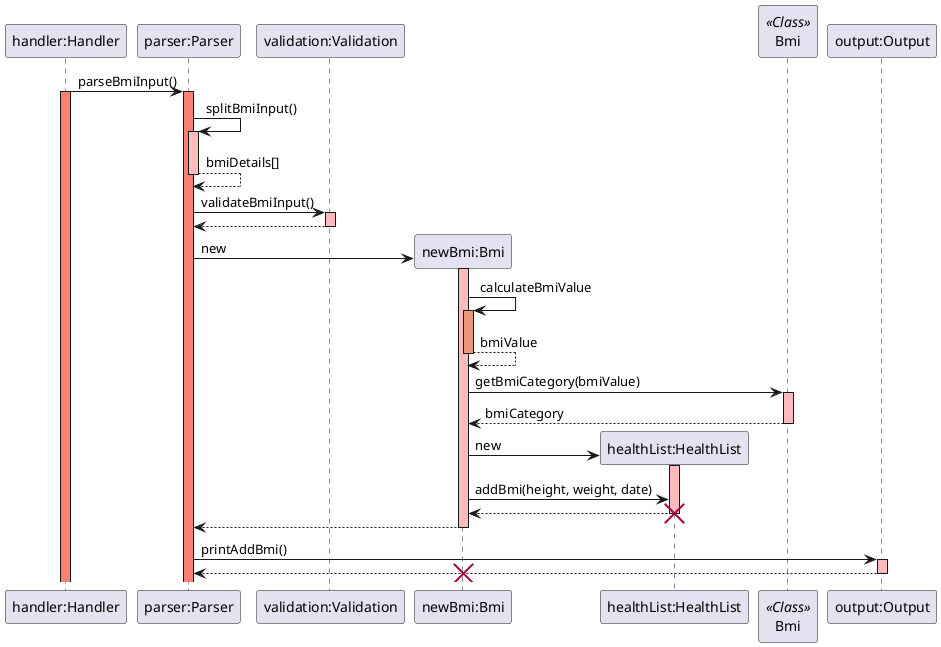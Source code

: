 @startuml

skinparam sequenceReferenceBackgroundColor lightblue
participant "handler:Handler" as Handler
participant "parser:Parser" as Parser
participant "validation:Validation" as Validation
participant "newBmi:Bmi" as NBmi
participant "healthList:HealthList" as HealthList
participant "Bmi" as Bmi << Class>>
participant "output:Output" as Output

Handler -> Parser: parseBmiInput()
activate Handler #salmon
activate Parser #salmon

Parser -> Parser: splitBmiInput()
activate Parser #FFBBBB
Parser --> Parser: bmiDetails[]
deactivate Parser #FFBBBB

Parser -> Validation: validateBmiInput()
activate Validation #FFBBBB
Validation --> Parser:
deactivate Validation

Parser -> NBmi **: new
activate NBmi #FFBBBB
NBmi -> NBmi: calculateBmiValue
activate NBmi #DarkSalmon
NBmi --> NBmi: bmiValue
deactivate NBmi #DarkSalmon


NBmi -> Bmi: getBmiCategory(bmiValue)
activate Bmi #FFBBBB
Bmi --> NBmi: bmiCategory
deactivate Bmi #FFBBBB

NBmi -> HealthList **: new
activate HealthList #FFBBBB
NBmi -> HealthList: addBmi(height, weight, date)
HealthList --> NBmi:
deactivate HealthList #FFBBBB
destroy HealthList


NBmi --> Parser:
deactivate NBmi #FFBBBB

Parser -> Output: printAddBmi()
activate Output #FFBBBB
Output --> Parser:
destroy NBmi
deactivate Output #FFBBBB

@enduml